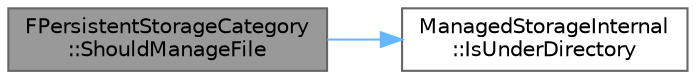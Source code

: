 digraph "FPersistentStorageCategory::ShouldManageFile"
{
 // INTERACTIVE_SVG=YES
 // LATEX_PDF_SIZE
  bgcolor="transparent";
  edge [fontname=Helvetica,fontsize=10,labelfontname=Helvetica,labelfontsize=10];
  node [fontname=Helvetica,fontsize=10,shape=box,height=0.2,width=0.4];
  rankdir="LR";
  Node1 [id="Node000001",label="FPersistentStorageCategory\l::ShouldManageFile",height=0.2,width=0.4,color="gray40", fillcolor="grey60", style="filled", fontcolor="black",tooltip=" "];
  Node1 -> Node2 [id="edge1_Node000001_Node000002",color="steelblue1",style="solid",tooltip=" "];
  Node2 [id="Node000002",label="ManagedStorageInternal\l::IsUnderDirectory",height=0.2,width=0.4,color="grey40", fillcolor="white", style="filled",URL="$d2/d56/namespaceManagedStorageInternal.html#a8256ce2820dc6dc35808ab481b106216",tooltip=" "];
}
